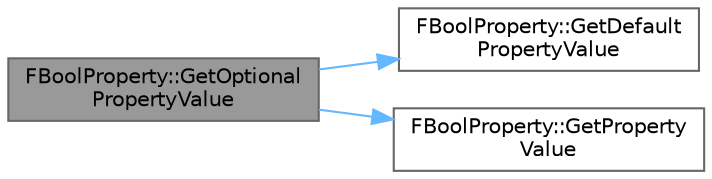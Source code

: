 digraph "FBoolProperty::GetOptionalPropertyValue"
{
 // INTERACTIVE_SVG=YES
 // LATEX_PDF_SIZE
  bgcolor="transparent";
  edge [fontname=Helvetica,fontsize=10,labelfontname=Helvetica,labelfontsize=10];
  node [fontname=Helvetica,fontsize=10,shape=box,height=0.2,width=0.4];
  rankdir="LR";
  Node1 [id="Node000001",label="FBoolProperty::GetOptional\lPropertyValue",height=0.2,width=0.4,color="gray40", fillcolor="grey60", style="filled", fontcolor="black",tooltip=" "];
  Node1 -> Node2 [id="edge1_Node000001_Node000002",color="steelblue1",style="solid",tooltip=" "];
  Node2 [id="Node000002",label="FBoolProperty::GetDefault\lPropertyValue",height=0.2,width=0.4,color="grey40", fillcolor="white", style="filled",URL="$de/d22/classFBoolProperty.html#a1cd3d62ad1125abc82217166a804fbf5",tooltip=" "];
  Node1 -> Node3 [id="edge2_Node000001_Node000003",color="steelblue1",style="solid",tooltip=" "];
  Node3 [id="Node000003",label="FBoolProperty::GetProperty\lValue",height=0.2,width=0.4,color="grey40", fillcolor="white", style="filled",URL="$de/d22/classFBoolProperty.html#a886ef366b4755ac335a3b41b76700307",tooltip=" "];
}
